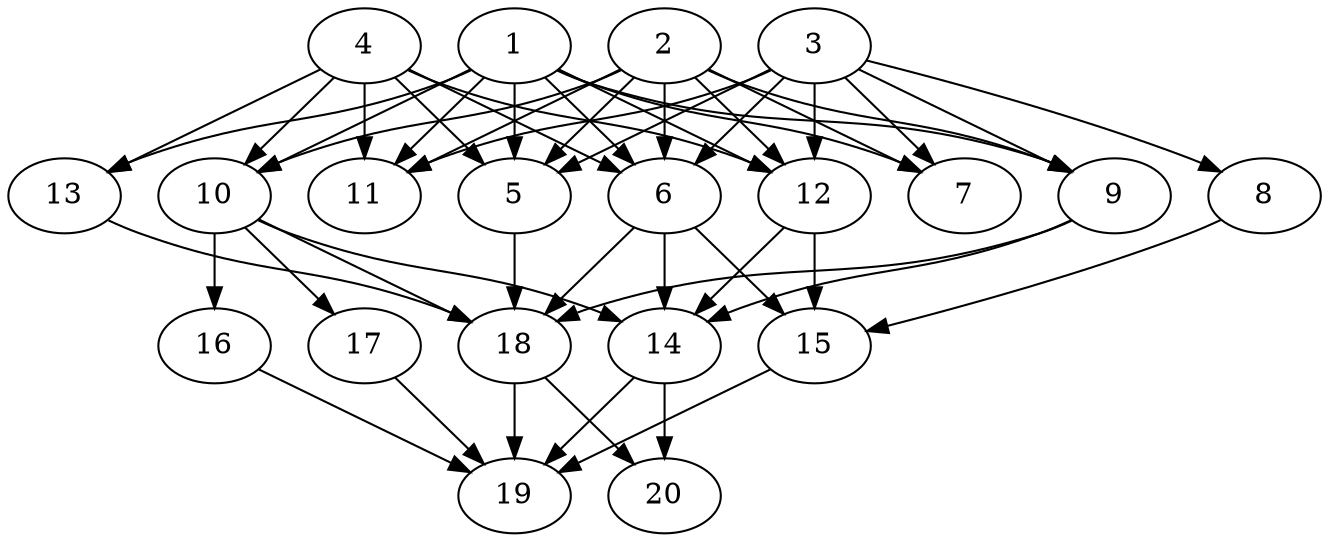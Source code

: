 // DAG automatically generated by daggen at Thu Oct  3 13:58:43 2019
// ./daggen --dot -n 20 --ccr 0.5 --fat 0.7 --regular 0.5 --density 0.9 --mindata 5242880 --maxdata 52428800 
digraph G {
  1 [size="101613568", alpha="0.16", expect_size="50806784"] 
  1 -> 5 [size ="50806784"]
  1 -> 6 [size ="50806784"]
  1 -> 7 [size ="50806784"]
  1 -> 9 [size ="50806784"]
  1 -> 10 [size ="50806784"]
  1 -> 11 [size ="50806784"]
  1 -> 12 [size ="50806784"]
  1 -> 13 [size ="50806784"]
  2 [size="68552704", alpha="0.02", expect_size="34276352"] 
  2 -> 5 [size ="34276352"]
  2 -> 6 [size ="34276352"]
  2 -> 7 [size ="34276352"]
  2 -> 9 [size ="34276352"]
  2 -> 10 [size ="34276352"]
  2 -> 11 [size ="34276352"]
  2 -> 12 [size ="34276352"]
  3 [size="96686080", alpha="0.04", expect_size="48343040"] 
  3 -> 5 [size ="48343040"]
  3 -> 6 [size ="48343040"]
  3 -> 7 [size ="48343040"]
  3 -> 8 [size ="48343040"]
  3 -> 9 [size ="48343040"]
  3 -> 11 [size ="48343040"]
  3 -> 12 [size ="48343040"]
  4 [size="15726592", alpha="0.13", expect_size="7863296"] 
  4 -> 5 [size ="7863296"]
  4 -> 6 [size ="7863296"]
  4 -> 10 [size ="7863296"]
  4 -> 11 [size ="7863296"]
  4 -> 12 [size ="7863296"]
  4 -> 13 [size ="7863296"]
  5 [size="28594176", alpha="0.10", expect_size="14297088"] 
  5 -> 18 [size ="14297088"]
  6 [size="71260160", alpha="0.13", expect_size="35630080"] 
  6 -> 14 [size ="35630080"]
  6 -> 15 [size ="35630080"]
  6 -> 18 [size ="35630080"]
  7 [size="89194496", alpha="0.13", expect_size="44597248"] 
  8 [size="34025472", alpha="0.03", expect_size="17012736"] 
  8 -> 15 [size ="17012736"]
  9 [size="60626944", alpha="0.12", expect_size="30313472"] 
  9 -> 14 [size ="30313472"]
  9 -> 18 [size ="30313472"]
  10 [size="61679616", alpha="0.15", expect_size="30839808"] 
  10 -> 14 [size ="30839808"]
  10 -> 16 [size ="30839808"]
  10 -> 17 [size ="30839808"]
  10 -> 18 [size ="30839808"]
  11 [size="101191680", alpha="0.02", expect_size="50595840"] 
  12 [size="84060160", alpha="0.01", expect_size="42030080"] 
  12 -> 14 [size ="42030080"]
  12 -> 15 [size ="42030080"]
  13 [size="93079552", alpha="0.06", expect_size="46539776"] 
  13 -> 18 [size ="46539776"]
  14 [size="18939904", alpha="0.12", expect_size="9469952"] 
  14 -> 19 [size ="9469952"]
  14 -> 20 [size ="9469952"]
  15 [size="79017984", alpha="0.01", expect_size="39508992"] 
  15 -> 19 [size ="39508992"]
  16 [size="32983040", alpha="0.13", expect_size="16491520"] 
  16 -> 19 [size ="16491520"]
  17 [size="93272064", alpha="0.18", expect_size="46636032"] 
  17 -> 19 [size ="46636032"]
  18 [size="58021888", alpha="0.10", expect_size="29010944"] 
  18 -> 19 [size ="29010944"]
  18 -> 20 [size ="29010944"]
  19 [size="71839744", alpha="0.09", expect_size="35919872"] 
  20 [size="34617344", alpha="0.02", expect_size="17308672"] 
}
